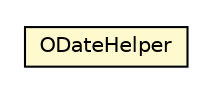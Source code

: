 #!/usr/local/bin/dot
#
# Class diagram 
# Generated by UMLGraph version R5_6-24-gf6e263 (http://www.umlgraph.org/)
#

digraph G {
	edge [fontname="Helvetica",fontsize=10,labelfontname="Helvetica",labelfontsize=10];
	node [fontname="Helvetica",fontsize=10,shape=plaintext];
	nodesep=0.25;
	ranksep=0.5;
	// com.orientechnologies.orient.core.util.ODateHelper
	c1405526 [label=<<table title="com.orientechnologies.orient.core.util.ODateHelper" border="0" cellborder="1" cellspacing="0" cellpadding="2" port="p" bgcolor="lemonChiffon" href="./ODateHelper.html">
		<tr><td><table border="0" cellspacing="0" cellpadding="1">
<tr><td align="center" balign="center"> ODateHelper </td></tr>
		</table></td></tr>
		</table>>, URL="./ODateHelper.html", fontname="Helvetica", fontcolor="black", fontsize=10.0];
}

